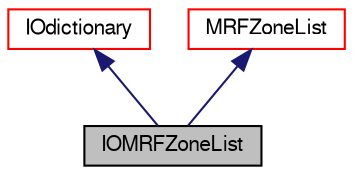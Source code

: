 digraph "IOMRFZoneList"
{
  bgcolor="transparent";
  edge [fontname="FreeSans",fontsize="10",labelfontname="FreeSans",labelfontsize="10"];
  node [fontname="FreeSans",fontsize="10",shape=record];
  Node20 [label="IOMRFZoneList",height=0.2,width=0.4,color="black", fillcolor="grey75", style="filled", fontcolor="black"];
  Node21 -> Node20 [dir="back",color="midnightblue",fontsize="10",style="solid",fontname="FreeSans"];
  Node21 [label="IOdictionary",height=0.2,width=0.4,color="red",URL="$a26158.html",tooltip="IOdictionary is derived from dictionary and IOobject to give the dictionary automatic IO functionalit..."];
  Node42 -> Node20 [dir="back",color="midnightblue",fontsize="10",style="solid",fontname="FreeSans"];
  Node42 [label="MRFZoneList",height=0.2,width=0.4,color="red",URL="$a21902.html",tooltip="List container for MRF zomes. "];
}
